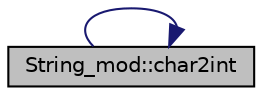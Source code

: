digraph "String_mod::char2int"
{
 // LATEX_PDF_SIZE
  edge [fontname="Helvetica",fontsize="10",labelfontname="Helvetica",labelfontsize="10"];
  node [fontname="Helvetica",fontsize="10",shape=record];
  rankdir="RL";
  Node1 [label="String_mod::char2int",height=0.2,width=0.4,color="black", fillcolor="grey75", style="filled", fontcolor="black",tooltip="Convert an input assumed-size character vector to integer."];
  Node1 -> Node1 [dir="back",color="midnightblue",fontsize="10",style="solid",fontname="Helvetica"];
}
